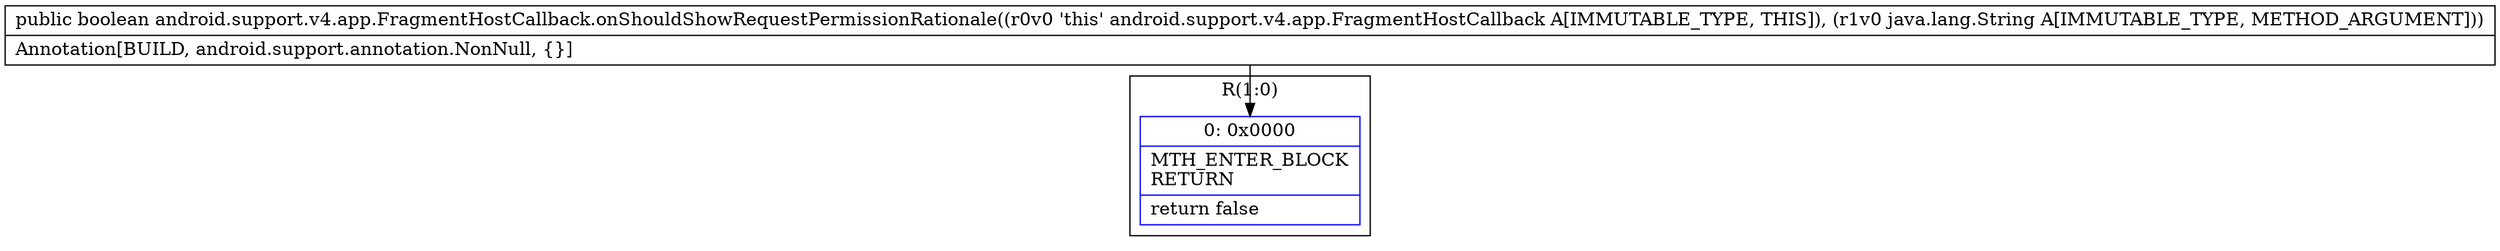 digraph "CFG forandroid.support.v4.app.FragmentHostCallback.onShouldShowRequestPermissionRationale(Ljava\/lang\/String;)Z" {
subgraph cluster_Region_1142031938 {
label = "R(1:0)";
node [shape=record,color=blue];
Node_0 [shape=record,label="{0\:\ 0x0000|MTH_ENTER_BLOCK\lRETURN\l|return false\l}"];
}
MethodNode[shape=record,label="{public boolean android.support.v4.app.FragmentHostCallback.onShouldShowRequestPermissionRationale((r0v0 'this' android.support.v4.app.FragmentHostCallback A[IMMUTABLE_TYPE, THIS]), (r1v0 java.lang.String A[IMMUTABLE_TYPE, METHOD_ARGUMENT]))  | Annotation[BUILD, android.support.annotation.NonNull, \{\}]\l}"];
MethodNode -> Node_0;
}

